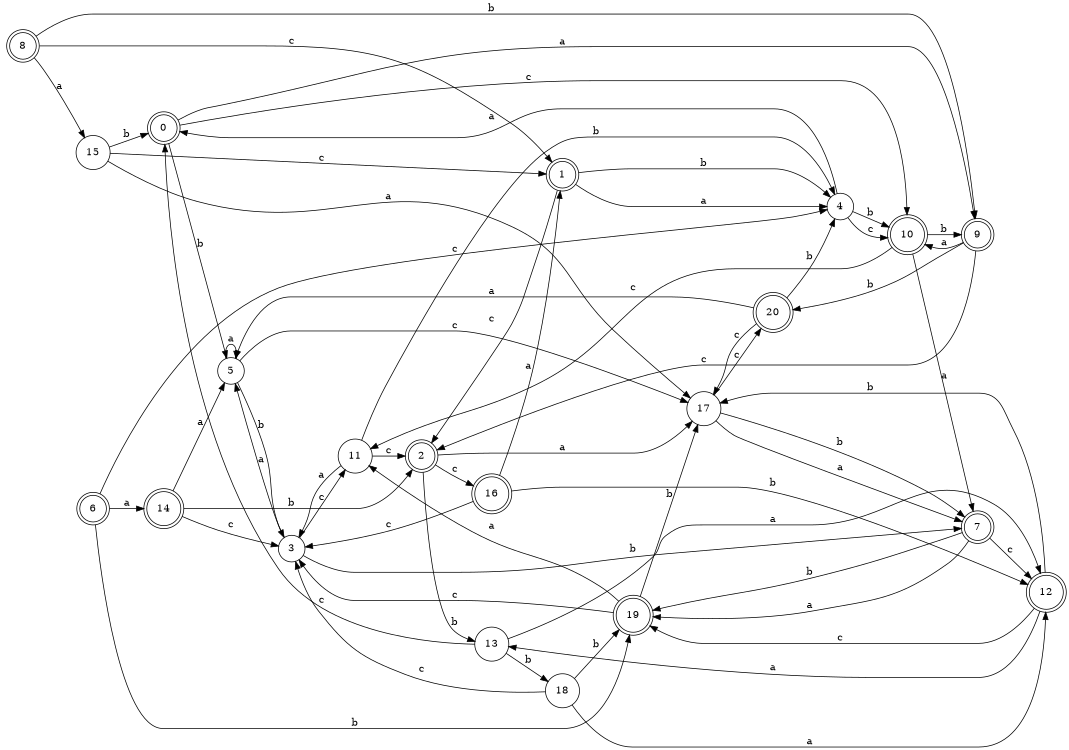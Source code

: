 digraph n17_3 {
__start0 [label="" shape="none"];

rankdir=LR;
size="8,5";

s0 [style="rounded,filled", color="black", fillcolor="white" shape="doublecircle", label="0"];
s1 [style="rounded,filled", color="black", fillcolor="white" shape="doublecircle", label="1"];
s2 [style="rounded,filled", color="black", fillcolor="white" shape="doublecircle", label="2"];
s3 [style="filled", color="black", fillcolor="white" shape="circle", label="3"];
s4 [style="filled", color="black", fillcolor="white" shape="circle", label="4"];
s5 [style="filled", color="black", fillcolor="white" shape="circle", label="5"];
s6 [style="rounded,filled", color="black", fillcolor="white" shape="doublecircle", label="6"];
s7 [style="rounded,filled", color="black", fillcolor="white" shape="doublecircle", label="7"];
s8 [style="rounded,filled", color="black", fillcolor="white" shape="doublecircle", label="8"];
s9 [style="rounded,filled", color="black", fillcolor="white" shape="doublecircle", label="9"];
s10 [style="rounded,filled", color="black", fillcolor="white" shape="doublecircle", label="10"];
s11 [style="filled", color="black", fillcolor="white" shape="circle", label="11"];
s12 [style="rounded,filled", color="black", fillcolor="white" shape="doublecircle", label="12"];
s13 [style="filled", color="black", fillcolor="white" shape="circle", label="13"];
s14 [style="rounded,filled", color="black", fillcolor="white" shape="doublecircle", label="14"];
s15 [style="filled", color="black", fillcolor="white" shape="circle", label="15"];
s16 [style="rounded,filled", color="black", fillcolor="white" shape="doublecircle", label="16"];
s17 [style="filled", color="black", fillcolor="white" shape="circle", label="17"];
s18 [style="filled", color="black", fillcolor="white" shape="circle", label="18"];
s19 [style="rounded,filled", color="black", fillcolor="white" shape="doublecircle", label="19"];
s20 [style="rounded,filled", color="black", fillcolor="white" shape="doublecircle", label="20"];
s0 -> s9 [label="a"];
s0 -> s5 [label="b"];
s0 -> s10 [label="c"];
s1 -> s4 [label="a"];
s1 -> s4 [label="b"];
s1 -> s2 [label="c"];
s2 -> s17 [label="a"];
s2 -> s13 [label="b"];
s2 -> s16 [label="c"];
s3 -> s5 [label="a"];
s3 -> s7 [label="b"];
s3 -> s11 [label="c"];
s4 -> s0 [label="a"];
s4 -> s10 [label="b"];
s4 -> s10 [label="c"];
s5 -> s5 [label="a"];
s5 -> s3 [label="b"];
s5 -> s17 [label="c"];
s6 -> s14 [label="a"];
s6 -> s19 [label="b"];
s6 -> s4 [label="c"];
s7 -> s19 [label="a"];
s7 -> s19 [label="b"];
s7 -> s12 [label="c"];
s8 -> s15 [label="a"];
s8 -> s9 [label="b"];
s8 -> s1 [label="c"];
s9 -> s10 [label="a"];
s9 -> s20 [label="b"];
s9 -> s2 [label="c"];
s10 -> s7 [label="a"];
s10 -> s9 [label="b"];
s10 -> s11 [label="c"];
s11 -> s3 [label="a"];
s11 -> s4 [label="b"];
s11 -> s2 [label="c"];
s12 -> s13 [label="a"];
s12 -> s17 [label="b"];
s12 -> s19 [label="c"];
s13 -> s12 [label="a"];
s13 -> s18 [label="b"];
s13 -> s0 [label="c"];
s14 -> s5 [label="a"];
s14 -> s2 [label="b"];
s14 -> s3 [label="c"];
s15 -> s17 [label="a"];
s15 -> s0 [label="b"];
s15 -> s1 [label="c"];
s16 -> s1 [label="a"];
s16 -> s12 [label="b"];
s16 -> s3 [label="c"];
s17 -> s7 [label="a"];
s17 -> s7 [label="b"];
s17 -> s20 [label="c"];
s18 -> s12 [label="a"];
s18 -> s19 [label="b"];
s18 -> s3 [label="c"];
s19 -> s11 [label="a"];
s19 -> s17 [label="b"];
s19 -> s3 [label="c"];
s20 -> s5 [label="a"];
s20 -> s4 [label="b"];
s20 -> s17 [label="c"];

}